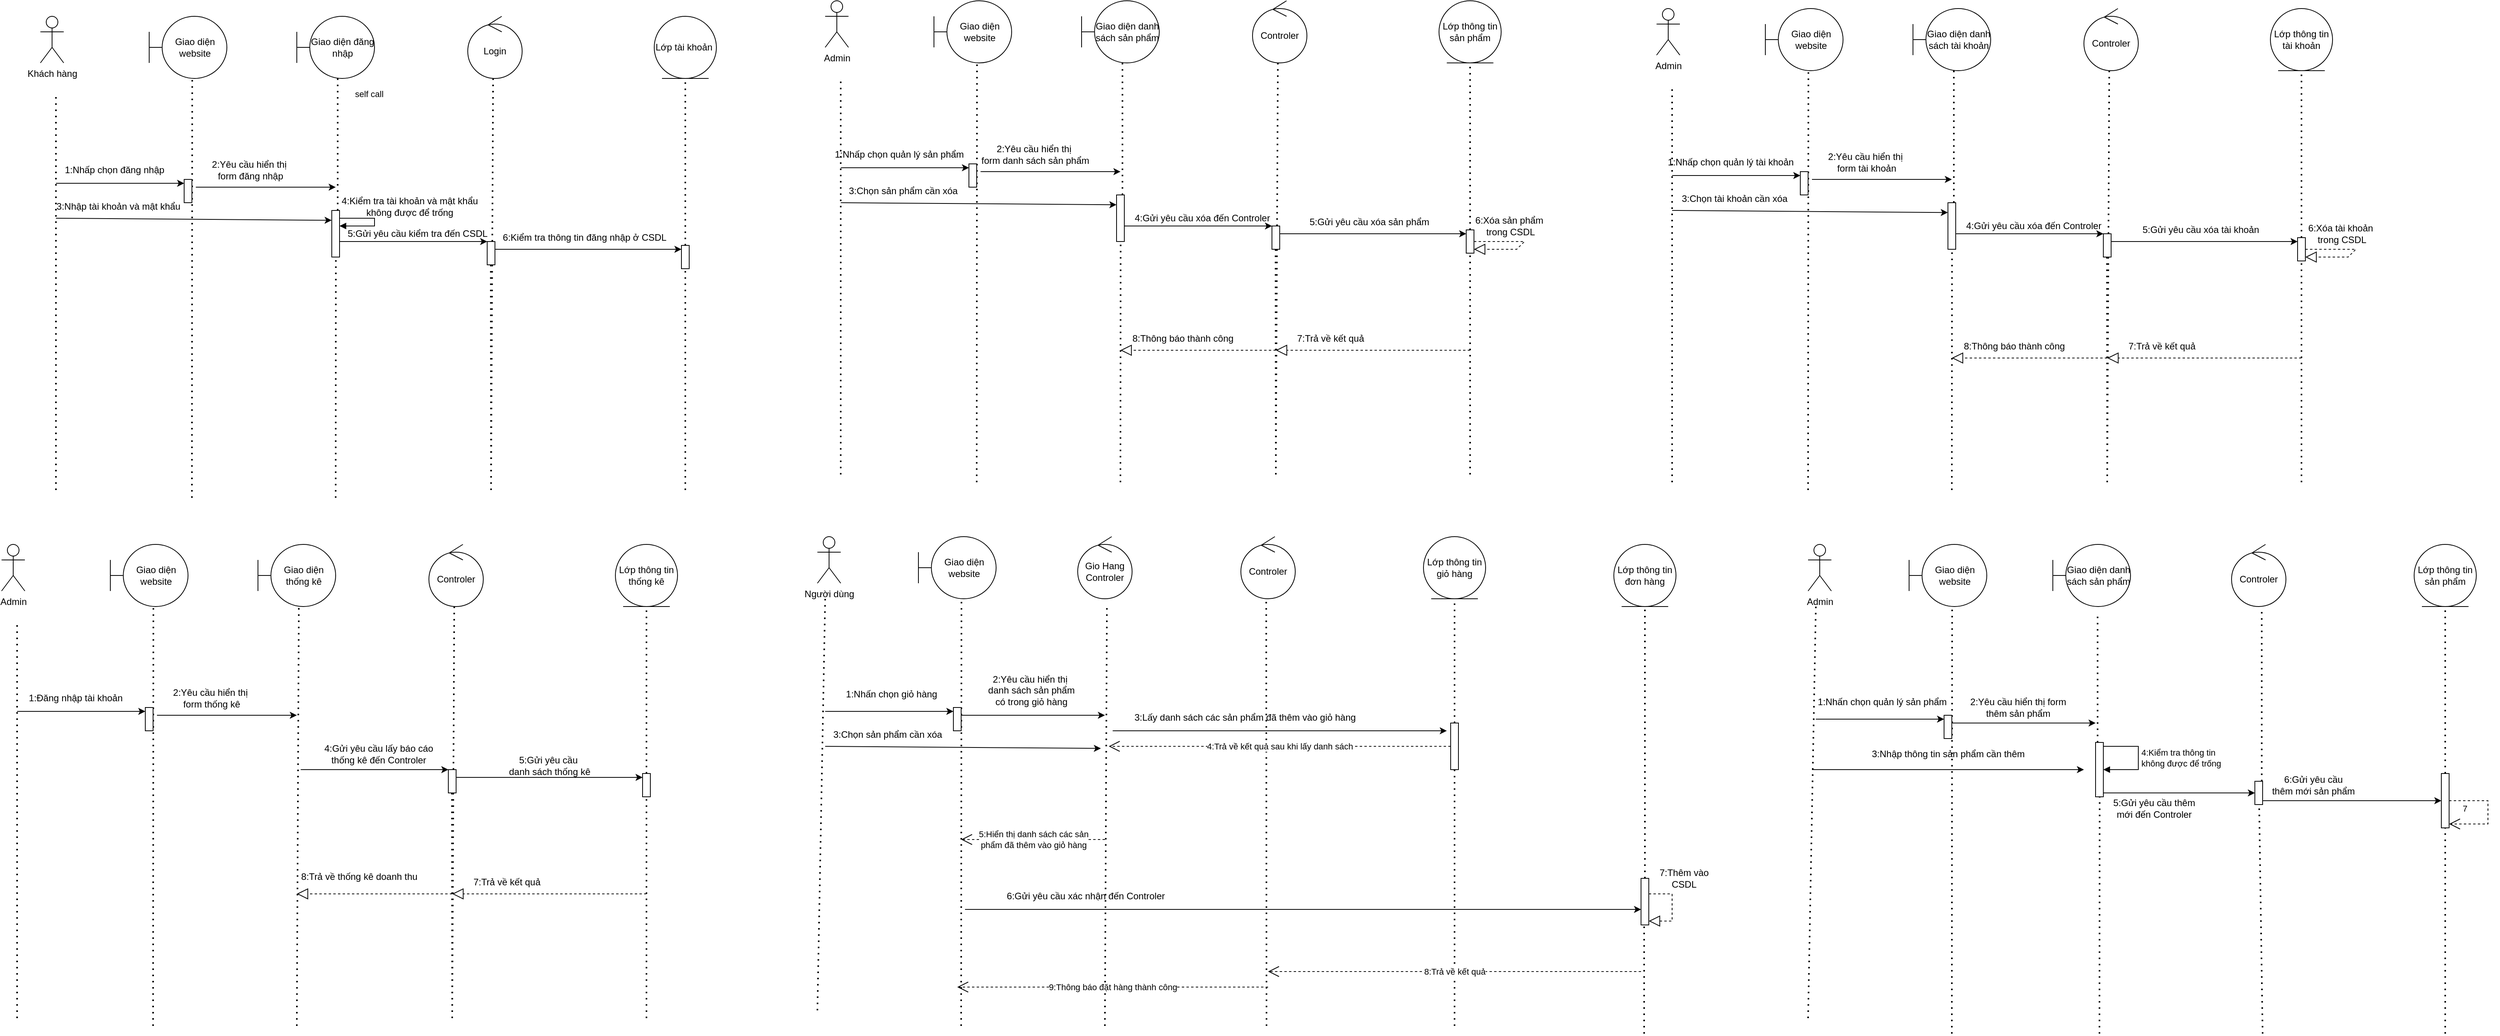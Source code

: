 <mxfile version="24.3.1" type="github">
  <diagram name="Page-1" id="2YBvvXClWsGukQMizWep">
    <mxGraphModel dx="1402" dy="803" grid="1" gridSize="10" guides="1" tooltips="1" connect="1" arrows="1" fold="1" page="1" pageScale="1" pageWidth="850" pageHeight="1100" math="0" shadow="0">
      <root>
        <mxCell id="0" />
        <mxCell id="1" parent="0" />
        <mxCell id="I7gX6TklzmigMuzpeqTn-1" value="Khách hàng" style="shape=umlActor;verticalLabelPosition=bottom;verticalAlign=top;html=1;" parent="1" vertex="1">
          <mxGeometry x="60" y="380" width="30" height="60" as="geometry" />
        </mxCell>
        <mxCell id="I7gX6TklzmigMuzpeqTn-2" value="Giao diện website" style="shape=umlBoundary;whiteSpace=wrap;html=1;" parent="1" vertex="1">
          <mxGeometry x="200" y="380" width="100" height="80" as="geometry" />
        </mxCell>
        <mxCell id="I7gX6TklzmigMuzpeqTn-3" value="Giao diện đăng nhập" style="shape=umlBoundary;whiteSpace=wrap;html=1;" parent="1" vertex="1">
          <mxGeometry x="390" y="380" width="100" height="80" as="geometry" />
        </mxCell>
        <mxCell id="I7gX6TklzmigMuzpeqTn-4" value="Login" style="ellipse;shape=umlControl;whiteSpace=wrap;html=1;" parent="1" vertex="1">
          <mxGeometry x="610" y="380" width="70" height="80" as="geometry" />
        </mxCell>
        <mxCell id="I7gX6TklzmigMuzpeqTn-5" value="Lớp tài khoản&amp;nbsp;" style="ellipse;shape=umlEntity;whiteSpace=wrap;html=1;" parent="1" vertex="1">
          <mxGeometry x="850" y="380" width="80" height="80" as="geometry" />
        </mxCell>
        <mxCell id="I7gX6TklzmigMuzpeqTn-7" value="" style="endArrow=none;dashed=1;html=1;dashPattern=1 3;strokeWidth=2;rounded=0;" parent="1" edge="1">
          <mxGeometry width="50" height="50" relative="1" as="geometry">
            <mxPoint x="80" y="990" as="sourcePoint" />
            <mxPoint x="80" y="480" as="targetPoint" />
          </mxGeometry>
        </mxCell>
        <mxCell id="I7gX6TklzmigMuzpeqTn-8" value="" style="endArrow=none;dashed=1;html=1;dashPattern=1 3;strokeWidth=2;rounded=0;entryX=0.554;entryY=1.005;entryDx=0;entryDy=0;entryPerimeter=0;" parent="1" target="I7gX6TklzmigMuzpeqTn-2" edge="1">
          <mxGeometry width="50" height="50" relative="1" as="geometry">
            <mxPoint x="255" y="1000" as="sourcePoint" />
            <mxPoint x="239.66" y="490" as="targetPoint" />
          </mxGeometry>
        </mxCell>
        <mxCell id="I7gX6TklzmigMuzpeqTn-9" value="" style="endArrow=none;dashed=1;html=1;dashPattern=1 3;strokeWidth=2;rounded=0;entryX=0.526;entryY=0.993;entryDx=0;entryDy=0;entryPerimeter=0;" parent="1" source="I7gX6TklzmigMuzpeqTn-27" target="I7gX6TklzmigMuzpeqTn-3" edge="1">
          <mxGeometry width="50" height="50" relative="1" as="geometry">
            <mxPoint x="440" y="1000" as="sourcePoint" />
            <mxPoint x="409.5" y="490" as="targetPoint" />
          </mxGeometry>
        </mxCell>
        <mxCell id="I7gX6TklzmigMuzpeqTn-10" value="" style="endArrow=none;dashed=1;html=1;dashPattern=1 3;strokeWidth=2;rounded=0;entryX=0.466;entryY=1.005;entryDx=0;entryDy=0;entryPerimeter=0;" parent="1" target="I7gX6TklzmigMuzpeqTn-4" edge="1">
          <mxGeometry width="50" height="50" relative="1" as="geometry">
            <mxPoint x="640" y="990" as="sourcePoint" />
            <mxPoint x="584.5" y="490" as="targetPoint" />
          </mxGeometry>
        </mxCell>
        <mxCell id="I7gX6TklzmigMuzpeqTn-11" value="" style="endArrow=none;dashed=1;html=1;dashPattern=1 3;strokeWidth=2;rounded=0;entryX=0.5;entryY=1;entryDx=0;entryDy=0;" parent="1" source="I7gX6TklzmigMuzpeqTn-38" target="I7gX6TklzmigMuzpeqTn-5" edge="1">
          <mxGeometry width="50" height="50" relative="1" as="geometry">
            <mxPoint x="890" y="990" as="sourcePoint" />
            <mxPoint x="749.5" y="490" as="targetPoint" />
          </mxGeometry>
        </mxCell>
        <mxCell id="I7gX6TklzmigMuzpeqTn-12" value="" style="endArrow=classic;html=1;rounded=0;entryX=0;entryY=0;entryDx=0;entryDy=5;entryPerimeter=0;" parent="1" target="I7gX6TklzmigMuzpeqTn-23" edge="1">
          <mxGeometry width="50" height="50" relative="1" as="geometry">
            <mxPoint x="80" y="595" as="sourcePoint" />
            <mxPoint x="240" y="600" as="targetPoint" />
          </mxGeometry>
        </mxCell>
        <mxCell id="I7gX6TklzmigMuzpeqTn-13" value="1:Nhấp chọn đăng nhập" style="text;html=1;align=center;verticalAlign=middle;resizable=0;points=[];autosize=1;strokeColor=none;fillColor=none;" parent="1" vertex="1">
          <mxGeometry x="80" y="563" width="150" height="30" as="geometry" />
        </mxCell>
        <mxCell id="I7gX6TklzmigMuzpeqTn-23" value="" style="html=1;points=[[0,0,0,0,5],[0,1,0,0,-5],[1,0,0,0,5],[1,1,0,0,-5]];perimeter=orthogonalPerimeter;outlineConnect=0;targetShapes=umlLifeline;portConstraint=eastwest;newEdgeStyle={&quot;curved&quot;:0,&quot;rounded&quot;:0};" parent="1" vertex="1">
          <mxGeometry x="245" y="590" width="10" height="30" as="geometry" />
        </mxCell>
        <mxCell id="I7gX6TklzmigMuzpeqTn-25" value="" style="endArrow=classic;html=1;rounded=0;" parent="1" edge="1">
          <mxGeometry width="50" height="50" relative="1" as="geometry">
            <mxPoint x="260" y="600" as="sourcePoint" />
            <mxPoint x="440" y="600" as="targetPoint" />
          </mxGeometry>
        </mxCell>
        <mxCell id="I7gX6TklzmigMuzpeqTn-26" value="2:Yêu cầu hiển thị&amp;nbsp;&lt;br&gt;form đăng nhập" style="text;html=1;align=center;verticalAlign=middle;resizable=0;points=[];autosize=1;strokeColor=none;fillColor=none;" parent="1" vertex="1">
          <mxGeometry x="270" y="558" width="120" height="40" as="geometry" />
        </mxCell>
        <mxCell id="I7gX6TklzmigMuzpeqTn-28" value="self call" style="html=1;align=left;spacingLeft=2;endArrow=block;rounded=0;edgeStyle=orthogonalEdgeStyle;curved=0;rounded=0;" parent="1" source="I7gX6TklzmigMuzpeqTn-27" target="I7gX6TklzmigMuzpeqTn-27" edge="1">
          <mxGeometry x="-0.294" y="100" relative="1" as="geometry">
            <mxPoint x="460" y="640" as="sourcePoint" />
            <Array as="points">
              <mxPoint x="490" y="640" />
              <mxPoint x="490" y="650" />
            </Array>
            <mxPoint x="-20" y="-60" as="offset" />
          </mxGeometry>
        </mxCell>
        <mxCell id="I7gX6TklzmigMuzpeqTn-29" value="" style="endArrow=none;dashed=1;html=1;dashPattern=1 3;strokeWidth=2;rounded=0;entryX=0.526;entryY=0.993;entryDx=0;entryDy=0;entryPerimeter=0;" parent="1" target="I7gX6TklzmigMuzpeqTn-27" edge="1">
          <mxGeometry width="50" height="50" relative="1" as="geometry">
            <mxPoint x="440" y="1000" as="sourcePoint" />
            <mxPoint x="443" y="459" as="targetPoint" />
          </mxGeometry>
        </mxCell>
        <mxCell id="I7gX6TklzmigMuzpeqTn-27" value="" style="html=1;points=[[0,0,0,0,5],[0,1,0,0,-5],[1,0,0,0,5],[1,1,0,0,-5]];perimeter=orthogonalPerimeter;outlineConnect=0;targetShapes=umlLifeline;portConstraint=eastwest;newEdgeStyle={&quot;curved&quot;:0,&quot;rounded&quot;:0};" parent="1" vertex="1">
          <mxGeometry x="435" y="630" width="10" height="60" as="geometry" />
        </mxCell>
        <mxCell id="I7gX6TklzmigMuzpeqTn-30" value="" style="endArrow=classic;html=1;rounded=0;entryX=-0.001;entryY=0.942;entryDx=0;entryDy=0;entryPerimeter=0;" parent="1" target="I7gX6TklzmigMuzpeqTn-33" edge="1">
          <mxGeometry width="50" height="50" relative="1" as="geometry">
            <mxPoint x="80" y="640" as="sourcePoint" />
            <mxPoint x="250" y="640" as="targetPoint" />
          </mxGeometry>
        </mxCell>
        <mxCell id="I7gX6TklzmigMuzpeqTn-31" value="3:Nhập tài khoản và mật khẩu" style="text;html=1;align=center;verticalAlign=middle;resizable=0;points=[];autosize=1;strokeColor=none;fillColor=none;" parent="1" vertex="1">
          <mxGeometry x="70" y="610" width="180" height="30" as="geometry" />
        </mxCell>
        <mxCell id="I7gX6TklzmigMuzpeqTn-33" value="4:Kiểm tra tài khoản và mật khẩu&lt;br&gt;không được để trống" style="text;html=1;align=center;verticalAlign=middle;resizable=0;points=[];autosize=1;strokeColor=none;fillColor=none;" parent="1" vertex="1">
          <mxGeometry x="435" y="605" width="200" height="40" as="geometry" />
        </mxCell>
        <mxCell id="I7gX6TklzmigMuzpeqTn-35" value="" style="endArrow=none;dashed=1;html=1;dashPattern=1 3;strokeWidth=2;rounded=0;entryX=0.466;entryY=1.005;entryDx=0;entryDy=0;entryPerimeter=0;" parent="1" target="I7gX6TklzmigMuzpeqTn-34" edge="1">
          <mxGeometry width="50" height="50" relative="1" as="geometry">
            <mxPoint x="640" y="990" as="sourcePoint" />
            <mxPoint x="643" y="460" as="targetPoint" />
          </mxGeometry>
        </mxCell>
        <mxCell id="I7gX6TklzmigMuzpeqTn-34" value="" style="html=1;points=[[0,0,0,0,5],[0,1,0,0,-5],[1,0,0,0,5],[1,1,0,0,-5]];perimeter=orthogonalPerimeter;outlineConnect=0;targetShapes=umlLifeline;portConstraint=eastwest;newEdgeStyle={&quot;curved&quot;:0,&quot;rounded&quot;:0};" parent="1" vertex="1">
          <mxGeometry x="635" y="670" width="10" height="30" as="geometry" />
        </mxCell>
        <mxCell id="I7gX6TklzmigMuzpeqTn-36" value="" style="endArrow=classic;html=1;rounded=0;" parent="1" source="I7gX6TklzmigMuzpeqTn-27" target="I7gX6TklzmigMuzpeqTn-34" edge="1">
          <mxGeometry width="50" height="50" relative="1" as="geometry">
            <mxPoint x="620" y="760" as="sourcePoint" />
            <mxPoint x="670" y="710" as="targetPoint" />
          </mxGeometry>
        </mxCell>
        <mxCell id="I7gX6TklzmigMuzpeqTn-37" value="5:Gửi yêu cầu kiểm tra đến CSDL" style="text;html=1;align=center;verticalAlign=middle;resizable=0;points=[];autosize=1;strokeColor=none;fillColor=none;" parent="1" vertex="1">
          <mxGeometry x="445" y="645" width="200" height="30" as="geometry" />
        </mxCell>
        <mxCell id="I7gX6TklzmigMuzpeqTn-39" value="" style="endArrow=none;dashed=1;html=1;dashPattern=1 3;strokeWidth=2;rounded=0;entryX=0.5;entryY=1;entryDx=0;entryDy=0;" parent="1" target="I7gX6TklzmigMuzpeqTn-38" edge="1">
          <mxGeometry width="50" height="50" relative="1" as="geometry">
            <mxPoint x="890" y="990" as="sourcePoint" />
            <mxPoint x="890" y="460" as="targetPoint" />
          </mxGeometry>
        </mxCell>
        <mxCell id="I7gX6TklzmigMuzpeqTn-38" value="" style="html=1;points=[[0,0,0,0,5],[0,1,0,0,-5],[1,0,0,0,5],[1,1,0,0,-5]];perimeter=orthogonalPerimeter;outlineConnect=0;targetShapes=umlLifeline;portConstraint=eastwest;newEdgeStyle={&quot;curved&quot;:0,&quot;rounded&quot;:0};" parent="1" vertex="1">
          <mxGeometry x="885" y="675" width="10" height="30" as="geometry" />
        </mxCell>
        <mxCell id="I7gX6TklzmigMuzpeqTn-40" value="" style="endArrow=classic;html=1;rounded=0;entryX=0;entryY=0;entryDx=0;entryDy=5;entryPerimeter=0;" parent="1" source="I7gX6TklzmigMuzpeqTn-34" target="I7gX6TklzmigMuzpeqTn-38" edge="1">
          <mxGeometry width="50" height="50" relative="1" as="geometry">
            <mxPoint x="680" y="700" as="sourcePoint" />
            <mxPoint x="730" y="650" as="targetPoint" />
          </mxGeometry>
        </mxCell>
        <mxCell id="I7gX6TklzmigMuzpeqTn-41" value="6:Kiểm tra thông tin đăng nhập ở CSDL" style="text;html=1;align=center;verticalAlign=middle;resizable=0;points=[];autosize=1;strokeColor=none;fillColor=none;" parent="1" vertex="1">
          <mxGeometry x="645" y="650" width="230" height="30" as="geometry" />
        </mxCell>
        <mxCell id="HwJ8LK8OYXeAmico5oYo-1" value="Admin" style="shape=umlActor;verticalLabelPosition=bottom;verticalAlign=top;html=1;" vertex="1" parent="1">
          <mxGeometry x="1070" y="360" width="30" height="60" as="geometry" />
        </mxCell>
        <mxCell id="HwJ8LK8OYXeAmico5oYo-2" value="Giao diện website" style="shape=umlBoundary;whiteSpace=wrap;html=1;" vertex="1" parent="1">
          <mxGeometry x="1210" y="360" width="100" height="80" as="geometry" />
        </mxCell>
        <mxCell id="HwJ8LK8OYXeAmico5oYo-3" value="Giao diện danh sách sản phẩm" style="shape=umlBoundary;whiteSpace=wrap;html=1;" vertex="1" parent="1">
          <mxGeometry x="1400" y="360" width="100" height="80" as="geometry" />
        </mxCell>
        <mxCell id="HwJ8LK8OYXeAmico5oYo-4" value="Controler" style="ellipse;shape=umlControl;whiteSpace=wrap;html=1;" vertex="1" parent="1">
          <mxGeometry x="1620" y="360" width="70" height="80" as="geometry" />
        </mxCell>
        <mxCell id="HwJ8LK8OYXeAmico5oYo-5" value="" style="endArrow=none;dashed=1;html=1;dashPattern=1 3;strokeWidth=2;rounded=0;" edge="1" parent="1">
          <mxGeometry width="50" height="50" relative="1" as="geometry">
            <mxPoint x="1090" y="970" as="sourcePoint" />
            <mxPoint x="1090" y="460" as="targetPoint" />
          </mxGeometry>
        </mxCell>
        <mxCell id="HwJ8LK8OYXeAmico5oYo-6" value="" style="endArrow=none;dashed=1;html=1;dashPattern=1 3;strokeWidth=2;rounded=0;entryX=0.554;entryY=1.005;entryDx=0;entryDy=0;entryPerimeter=0;" edge="1" parent="1" target="HwJ8LK8OYXeAmico5oYo-2">
          <mxGeometry width="50" height="50" relative="1" as="geometry">
            <mxPoint x="1265" y="980" as="sourcePoint" />
            <mxPoint x="1249.66" y="470" as="targetPoint" />
          </mxGeometry>
        </mxCell>
        <mxCell id="HwJ8LK8OYXeAmico5oYo-7" value="" style="endArrow=none;dashed=1;html=1;dashPattern=1 3;strokeWidth=2;rounded=0;entryX=0.526;entryY=0.993;entryDx=0;entryDy=0;entryPerimeter=0;" edge="1" parent="1" source="HwJ8LK8OYXeAmico5oYo-17" target="HwJ8LK8OYXeAmico5oYo-3">
          <mxGeometry width="50" height="50" relative="1" as="geometry">
            <mxPoint x="1450" y="980" as="sourcePoint" />
            <mxPoint x="1419.5" y="470" as="targetPoint" />
          </mxGeometry>
        </mxCell>
        <mxCell id="HwJ8LK8OYXeAmico5oYo-8" value="" style="endArrow=none;dashed=1;html=1;dashPattern=1 3;strokeWidth=2;rounded=0;entryX=0.466;entryY=1.005;entryDx=0;entryDy=0;entryPerimeter=0;" edge="1" parent="1" target="HwJ8LK8OYXeAmico5oYo-4">
          <mxGeometry width="50" height="50" relative="1" as="geometry">
            <mxPoint x="1650" y="970" as="sourcePoint" />
            <mxPoint x="1594.5" y="470" as="targetPoint" />
          </mxGeometry>
        </mxCell>
        <mxCell id="HwJ8LK8OYXeAmico5oYo-9" value="" style="endArrow=none;dashed=1;html=1;dashPattern=1 3;strokeWidth=2;rounded=0;entryX=0.5;entryY=1;entryDx=0;entryDy=0;" edge="1" parent="1" source="HwJ8LK8OYXeAmico5oYo-26">
          <mxGeometry width="50" height="50" relative="1" as="geometry">
            <mxPoint x="1900" y="970" as="sourcePoint" />
            <mxPoint x="1900" y="440" as="targetPoint" />
          </mxGeometry>
        </mxCell>
        <mxCell id="HwJ8LK8OYXeAmico5oYo-10" value="" style="endArrow=classic;html=1;rounded=0;entryX=0;entryY=0;entryDx=0;entryDy=5;entryPerimeter=0;" edge="1" parent="1" target="HwJ8LK8OYXeAmico5oYo-12">
          <mxGeometry width="50" height="50" relative="1" as="geometry">
            <mxPoint x="1090" y="575" as="sourcePoint" />
            <mxPoint x="1250" y="580" as="targetPoint" />
          </mxGeometry>
        </mxCell>
        <mxCell id="HwJ8LK8OYXeAmico5oYo-11" value="1:Nhấp chọn quản lý sản phẩm" style="text;html=1;align=center;verticalAlign=middle;resizable=0;points=[];autosize=1;strokeColor=none;fillColor=none;" vertex="1" parent="1">
          <mxGeometry x="1070" y="543" width="190" height="30" as="geometry" />
        </mxCell>
        <mxCell id="HwJ8LK8OYXeAmico5oYo-12" value="" style="html=1;points=[[0,0,0,0,5],[0,1,0,0,-5],[1,0,0,0,5],[1,1,0,0,-5]];perimeter=orthogonalPerimeter;outlineConnect=0;targetShapes=umlLifeline;portConstraint=eastwest;newEdgeStyle={&quot;curved&quot;:0,&quot;rounded&quot;:0};" vertex="1" parent="1">
          <mxGeometry x="1255" y="570" width="10" height="30" as="geometry" />
        </mxCell>
        <mxCell id="HwJ8LK8OYXeAmico5oYo-13" value="" style="endArrow=classic;html=1;rounded=0;" edge="1" parent="1">
          <mxGeometry width="50" height="50" relative="1" as="geometry">
            <mxPoint x="1270" y="580" as="sourcePoint" />
            <mxPoint x="1450" y="580" as="targetPoint" />
          </mxGeometry>
        </mxCell>
        <mxCell id="HwJ8LK8OYXeAmico5oYo-14" value="2:Yêu cầu hiển thị&amp;nbsp;&lt;br&gt;form danh sách sản phẩm" style="text;html=1;align=center;verticalAlign=middle;resizable=0;points=[];autosize=1;strokeColor=none;fillColor=none;" vertex="1" parent="1">
          <mxGeometry x="1260" y="538" width="160" height="40" as="geometry" />
        </mxCell>
        <mxCell id="HwJ8LK8OYXeAmico5oYo-16" value="" style="endArrow=none;dashed=1;html=1;dashPattern=1 3;strokeWidth=2;rounded=0;entryX=0.526;entryY=0.993;entryDx=0;entryDy=0;entryPerimeter=0;" edge="1" parent="1" target="HwJ8LK8OYXeAmico5oYo-17">
          <mxGeometry width="50" height="50" relative="1" as="geometry">
            <mxPoint x="1450" y="980" as="sourcePoint" />
            <mxPoint x="1453" y="439" as="targetPoint" />
          </mxGeometry>
        </mxCell>
        <mxCell id="HwJ8LK8OYXeAmico5oYo-17" value="" style="html=1;points=[[0,0,0,0,5],[0,1,0,0,-5],[1,0,0,0,5],[1,1,0,0,-5]];perimeter=orthogonalPerimeter;outlineConnect=0;targetShapes=umlLifeline;portConstraint=eastwest;newEdgeStyle={&quot;curved&quot;:0,&quot;rounded&quot;:0};" vertex="1" parent="1">
          <mxGeometry x="1445" y="610" width="10" height="60" as="geometry" />
        </mxCell>
        <mxCell id="HwJ8LK8OYXeAmico5oYo-18" value="" style="endArrow=classic;html=1;rounded=0;entryX=-0.001;entryY=0.942;entryDx=0;entryDy=0;entryPerimeter=0;" edge="1" parent="1">
          <mxGeometry width="50" height="50" relative="1" as="geometry">
            <mxPoint x="1090" y="620" as="sourcePoint" />
            <mxPoint x="1444.8" y="622.68" as="targetPoint" />
          </mxGeometry>
        </mxCell>
        <mxCell id="HwJ8LK8OYXeAmico5oYo-19" value="3:Chọn sản phẩm cần xóa" style="text;html=1;align=center;verticalAlign=middle;resizable=0;points=[];autosize=1;strokeColor=none;fillColor=none;" vertex="1" parent="1">
          <mxGeometry x="1090" y="590" width="160" height="30" as="geometry" />
        </mxCell>
        <mxCell id="HwJ8LK8OYXeAmico5oYo-21" value="" style="endArrow=none;dashed=1;html=1;dashPattern=1 3;strokeWidth=2;rounded=0;entryX=0.466;entryY=1.005;entryDx=0;entryDy=0;entryPerimeter=0;" edge="1" parent="1" target="HwJ8LK8OYXeAmico5oYo-22">
          <mxGeometry width="50" height="50" relative="1" as="geometry">
            <mxPoint x="1650" y="970" as="sourcePoint" />
            <mxPoint x="1653" y="440" as="targetPoint" />
          </mxGeometry>
        </mxCell>
        <mxCell id="HwJ8LK8OYXeAmico5oYo-22" value="" style="html=1;points=[[0,0,0,0,5],[0,1,0,0,-5],[1,0,0,0,5],[1,1,0,0,-5]];perimeter=orthogonalPerimeter;outlineConnect=0;targetShapes=umlLifeline;portConstraint=eastwest;newEdgeStyle={&quot;curved&quot;:0,&quot;rounded&quot;:0};" vertex="1" parent="1">
          <mxGeometry x="1645" y="650" width="10" height="30" as="geometry" />
        </mxCell>
        <mxCell id="HwJ8LK8OYXeAmico5oYo-23" value="" style="endArrow=classic;html=1;rounded=0;" edge="1" parent="1" source="HwJ8LK8OYXeAmico5oYo-17" target="HwJ8LK8OYXeAmico5oYo-22">
          <mxGeometry width="50" height="50" relative="1" as="geometry">
            <mxPoint x="1630" y="740" as="sourcePoint" />
            <mxPoint x="1680" y="690" as="targetPoint" />
          </mxGeometry>
        </mxCell>
        <mxCell id="HwJ8LK8OYXeAmico5oYo-24" value="4:Gửi yêu cầu xóa đến Controler" style="text;html=1;align=center;verticalAlign=middle;resizable=0;points=[];autosize=1;strokeColor=none;fillColor=none;" vertex="1" parent="1">
          <mxGeometry x="1455" y="625" width="200" height="30" as="geometry" />
        </mxCell>
        <mxCell id="HwJ8LK8OYXeAmico5oYo-25" value="" style="endArrow=none;dashed=1;html=1;dashPattern=1 3;strokeWidth=2;rounded=0;entryX=0.5;entryY=1;entryDx=0;entryDy=0;" edge="1" parent="1" target="HwJ8LK8OYXeAmico5oYo-26">
          <mxGeometry width="50" height="50" relative="1" as="geometry">
            <mxPoint x="1900" y="970" as="sourcePoint" />
            <mxPoint x="1900" y="440" as="targetPoint" />
          </mxGeometry>
        </mxCell>
        <mxCell id="HwJ8LK8OYXeAmico5oYo-26" value="" style="html=1;points=[[0,0,0,0,5],[0,1,0,0,-5],[1,0,0,0,5],[1,1,0,0,-5]];perimeter=orthogonalPerimeter;outlineConnect=0;targetShapes=umlLifeline;portConstraint=eastwest;newEdgeStyle={&quot;curved&quot;:0,&quot;rounded&quot;:0};" vertex="1" parent="1">
          <mxGeometry x="1895" y="655" width="10" height="30" as="geometry" />
        </mxCell>
        <mxCell id="HwJ8LK8OYXeAmico5oYo-27" value="" style="endArrow=classic;html=1;rounded=0;entryX=0;entryY=0;entryDx=0;entryDy=5;entryPerimeter=0;" edge="1" parent="1" source="HwJ8LK8OYXeAmico5oYo-22" target="HwJ8LK8OYXeAmico5oYo-26">
          <mxGeometry width="50" height="50" relative="1" as="geometry">
            <mxPoint x="1690" y="680" as="sourcePoint" />
            <mxPoint x="1740" y="630" as="targetPoint" />
          </mxGeometry>
        </mxCell>
        <mxCell id="HwJ8LK8OYXeAmico5oYo-28" value="5:Gửi yêu cầu xóa sản phẩm" style="text;html=1;align=center;verticalAlign=middle;resizable=0;points=[];autosize=1;strokeColor=none;fillColor=none;" vertex="1" parent="1">
          <mxGeometry x="1680" y="630" width="180" height="30" as="geometry" />
        </mxCell>
        <mxCell id="HwJ8LK8OYXeAmico5oYo-29" value="Lớp thông tin sản phẩm" style="ellipse;shape=umlEntity;whiteSpace=wrap;html=1;" vertex="1" parent="1">
          <mxGeometry x="1860" y="360" width="80" height="80" as="geometry" />
        </mxCell>
        <mxCell id="HwJ8LK8OYXeAmico5oYo-31" value="" style="endArrow=block;dashed=1;endFill=0;endSize=12;html=1;rounded=0;entryX=1;entryY=1;entryDx=0;entryDy=-5;entryPerimeter=0;" edge="1" parent="1" source="HwJ8LK8OYXeAmico5oYo-26" target="HwJ8LK8OYXeAmico5oYo-26">
          <mxGeometry width="160" relative="1" as="geometry">
            <mxPoint x="1960" y="660" as="sourcePoint" />
            <mxPoint x="2030" y="680" as="targetPoint" />
            <Array as="points">
              <mxPoint x="1970" y="670" />
              <mxPoint x="1960" y="680" />
            </Array>
          </mxGeometry>
        </mxCell>
        <mxCell id="HwJ8LK8OYXeAmico5oYo-32" value="6:Xóa sản phẩm&lt;br&gt;&amp;nbsp;trong CSDL" style="text;html=1;align=center;verticalAlign=middle;resizable=0;points=[];autosize=1;strokeColor=none;fillColor=none;" vertex="1" parent="1">
          <mxGeometry x="1895" y="630" width="110" height="40" as="geometry" />
        </mxCell>
        <mxCell id="HwJ8LK8OYXeAmico5oYo-33" value="" style="endArrow=block;dashed=1;endFill=0;endSize=12;html=1;rounded=0;" edge="1" parent="1">
          <mxGeometry width="160" relative="1" as="geometry">
            <mxPoint x="1900" y="810" as="sourcePoint" />
            <mxPoint x="1650" y="810" as="targetPoint" />
          </mxGeometry>
        </mxCell>
        <mxCell id="HwJ8LK8OYXeAmico5oYo-34" value="" style="endArrow=block;dashed=1;endFill=0;endSize=12;html=1;rounded=0;" edge="1" parent="1">
          <mxGeometry width="160" relative="1" as="geometry">
            <mxPoint x="1650" y="810" as="sourcePoint" />
            <mxPoint x="1450" y="810" as="targetPoint" />
          </mxGeometry>
        </mxCell>
        <mxCell id="HwJ8LK8OYXeAmico5oYo-35" value="7:Trả về kết quả" style="text;html=1;align=center;verticalAlign=middle;resizable=0;points=[];autosize=1;strokeColor=none;fillColor=none;" vertex="1" parent="1">
          <mxGeometry x="1665" y="780" width="110" height="30" as="geometry" />
        </mxCell>
        <mxCell id="HwJ8LK8OYXeAmico5oYo-36" value="8:Thông báo thành công" style="text;html=1;align=center;verticalAlign=middle;resizable=0;points=[];autosize=1;strokeColor=none;fillColor=none;" vertex="1" parent="1">
          <mxGeometry x="1455" y="780" width="150" height="30" as="geometry" />
        </mxCell>
        <mxCell id="HwJ8LK8OYXeAmico5oYo-37" value="Admin" style="shape=umlActor;verticalLabelPosition=bottom;verticalAlign=top;html=1;" vertex="1" parent="1">
          <mxGeometry x="2140" y="370" width="30" height="60" as="geometry" />
        </mxCell>
        <mxCell id="HwJ8LK8OYXeAmico5oYo-38" value="Giao diện website" style="shape=umlBoundary;whiteSpace=wrap;html=1;" vertex="1" parent="1">
          <mxGeometry x="2280" y="370" width="100" height="80" as="geometry" />
        </mxCell>
        <mxCell id="HwJ8LK8OYXeAmico5oYo-39" value="Giao diện danh sách tài khoản" style="shape=umlBoundary;whiteSpace=wrap;html=1;" vertex="1" parent="1">
          <mxGeometry x="2470" y="370" width="100" height="80" as="geometry" />
        </mxCell>
        <mxCell id="HwJ8LK8OYXeAmico5oYo-40" value="Controler" style="ellipse;shape=umlControl;whiteSpace=wrap;html=1;" vertex="1" parent="1">
          <mxGeometry x="2690" y="370" width="70" height="80" as="geometry" />
        </mxCell>
        <mxCell id="HwJ8LK8OYXeAmico5oYo-41" value="" style="endArrow=none;dashed=1;html=1;dashPattern=1 3;strokeWidth=2;rounded=0;" edge="1" parent="1">
          <mxGeometry width="50" height="50" relative="1" as="geometry">
            <mxPoint x="2160" y="980" as="sourcePoint" />
            <mxPoint x="2160" y="470" as="targetPoint" />
          </mxGeometry>
        </mxCell>
        <mxCell id="HwJ8LK8OYXeAmico5oYo-42" value="" style="endArrow=none;dashed=1;html=1;dashPattern=1 3;strokeWidth=2;rounded=0;entryX=0.554;entryY=1.005;entryDx=0;entryDy=0;entryPerimeter=0;" edge="1" parent="1" target="HwJ8LK8OYXeAmico5oYo-38">
          <mxGeometry width="50" height="50" relative="1" as="geometry">
            <mxPoint x="2335" y="990" as="sourcePoint" />
            <mxPoint x="2319.66" y="480" as="targetPoint" />
          </mxGeometry>
        </mxCell>
        <mxCell id="HwJ8LK8OYXeAmico5oYo-43" value="" style="endArrow=none;dashed=1;html=1;dashPattern=1 3;strokeWidth=2;rounded=0;entryX=0.526;entryY=0.993;entryDx=0;entryDy=0;entryPerimeter=0;" edge="1" parent="1" source="HwJ8LK8OYXeAmico5oYo-52" target="HwJ8LK8OYXeAmico5oYo-39">
          <mxGeometry width="50" height="50" relative="1" as="geometry">
            <mxPoint x="2520" y="990" as="sourcePoint" />
            <mxPoint x="2489.5" y="480" as="targetPoint" />
          </mxGeometry>
        </mxCell>
        <mxCell id="HwJ8LK8OYXeAmico5oYo-44" value="" style="endArrow=none;dashed=1;html=1;dashPattern=1 3;strokeWidth=2;rounded=0;entryX=0.466;entryY=1.005;entryDx=0;entryDy=0;entryPerimeter=0;" edge="1" parent="1" target="HwJ8LK8OYXeAmico5oYo-40">
          <mxGeometry width="50" height="50" relative="1" as="geometry">
            <mxPoint x="2720" y="980" as="sourcePoint" />
            <mxPoint x="2664.5" y="480" as="targetPoint" />
          </mxGeometry>
        </mxCell>
        <mxCell id="HwJ8LK8OYXeAmico5oYo-45" value="" style="endArrow=none;dashed=1;html=1;dashPattern=1 3;strokeWidth=2;rounded=0;entryX=0.5;entryY=1;entryDx=0;entryDy=0;" edge="1" parent="1" source="HwJ8LK8OYXeAmico5oYo-60">
          <mxGeometry width="50" height="50" relative="1" as="geometry">
            <mxPoint x="2970" y="980" as="sourcePoint" />
            <mxPoint x="2970" y="450" as="targetPoint" />
          </mxGeometry>
        </mxCell>
        <mxCell id="HwJ8LK8OYXeAmico5oYo-46" value="" style="endArrow=classic;html=1;rounded=0;entryX=0;entryY=0;entryDx=0;entryDy=5;entryPerimeter=0;" edge="1" parent="1" target="HwJ8LK8OYXeAmico5oYo-48">
          <mxGeometry width="50" height="50" relative="1" as="geometry">
            <mxPoint x="2160" y="585" as="sourcePoint" />
            <mxPoint x="2320" y="590" as="targetPoint" />
          </mxGeometry>
        </mxCell>
        <mxCell id="HwJ8LK8OYXeAmico5oYo-47" value="1:Nhấp chọn quản lý tài khoản" style="text;html=1;align=center;verticalAlign=middle;resizable=0;points=[];autosize=1;strokeColor=none;fillColor=none;" vertex="1" parent="1">
          <mxGeometry x="2140" y="553" width="190" height="30" as="geometry" />
        </mxCell>
        <mxCell id="HwJ8LK8OYXeAmico5oYo-48" value="" style="html=1;points=[[0,0,0,0,5],[0,1,0,0,-5],[1,0,0,0,5],[1,1,0,0,-5]];perimeter=orthogonalPerimeter;outlineConnect=0;targetShapes=umlLifeline;portConstraint=eastwest;newEdgeStyle={&quot;curved&quot;:0,&quot;rounded&quot;:0};" vertex="1" parent="1">
          <mxGeometry x="2325" y="580" width="10" height="30" as="geometry" />
        </mxCell>
        <mxCell id="HwJ8LK8OYXeAmico5oYo-49" value="" style="endArrow=classic;html=1;rounded=0;" edge="1" parent="1">
          <mxGeometry width="50" height="50" relative="1" as="geometry">
            <mxPoint x="2340" y="590" as="sourcePoint" />
            <mxPoint x="2520" y="590" as="targetPoint" />
          </mxGeometry>
        </mxCell>
        <mxCell id="HwJ8LK8OYXeAmico5oYo-50" value="2:Yêu cầu hiển thị&amp;nbsp;&lt;br&gt;form tài khoản" style="text;html=1;align=center;verticalAlign=middle;resizable=0;points=[];autosize=1;strokeColor=none;fillColor=none;" vertex="1" parent="1">
          <mxGeometry x="2350" y="548" width="120" height="40" as="geometry" />
        </mxCell>
        <mxCell id="HwJ8LK8OYXeAmico5oYo-51" value="" style="endArrow=none;dashed=1;html=1;dashPattern=1 3;strokeWidth=2;rounded=0;entryX=0.526;entryY=0.993;entryDx=0;entryDy=0;entryPerimeter=0;" edge="1" parent="1" target="HwJ8LK8OYXeAmico5oYo-52">
          <mxGeometry width="50" height="50" relative="1" as="geometry">
            <mxPoint x="2520" y="990" as="sourcePoint" />
            <mxPoint x="2523" y="449" as="targetPoint" />
          </mxGeometry>
        </mxCell>
        <mxCell id="HwJ8LK8OYXeAmico5oYo-52" value="" style="html=1;points=[[0,0,0,0,5],[0,1,0,0,-5],[1,0,0,0,5],[1,1,0,0,-5]];perimeter=orthogonalPerimeter;outlineConnect=0;targetShapes=umlLifeline;portConstraint=eastwest;newEdgeStyle={&quot;curved&quot;:0,&quot;rounded&quot;:0};" vertex="1" parent="1">
          <mxGeometry x="2515" y="620" width="10" height="60" as="geometry" />
        </mxCell>
        <mxCell id="HwJ8LK8OYXeAmico5oYo-53" value="" style="endArrow=classic;html=1;rounded=0;entryX=-0.001;entryY=0.942;entryDx=0;entryDy=0;entryPerimeter=0;" edge="1" parent="1">
          <mxGeometry width="50" height="50" relative="1" as="geometry">
            <mxPoint x="2160" y="630" as="sourcePoint" />
            <mxPoint x="2514.8" y="632.68" as="targetPoint" />
          </mxGeometry>
        </mxCell>
        <mxCell id="HwJ8LK8OYXeAmico5oYo-54" value="3:Chọn tài khoản cần xóa" style="text;html=1;align=center;verticalAlign=middle;resizable=0;points=[];autosize=1;strokeColor=none;fillColor=none;" vertex="1" parent="1">
          <mxGeometry x="2160" y="600" width="160" height="30" as="geometry" />
        </mxCell>
        <mxCell id="HwJ8LK8OYXeAmico5oYo-55" value="" style="endArrow=none;dashed=1;html=1;dashPattern=1 3;strokeWidth=2;rounded=0;entryX=0.466;entryY=1.005;entryDx=0;entryDy=0;entryPerimeter=0;" edge="1" parent="1" target="HwJ8LK8OYXeAmico5oYo-56">
          <mxGeometry width="50" height="50" relative="1" as="geometry">
            <mxPoint x="2720" y="980" as="sourcePoint" />
            <mxPoint x="2723" y="450" as="targetPoint" />
          </mxGeometry>
        </mxCell>
        <mxCell id="HwJ8LK8OYXeAmico5oYo-56" value="" style="html=1;points=[[0,0,0,0,5],[0,1,0,0,-5],[1,0,0,0,5],[1,1,0,0,-5]];perimeter=orthogonalPerimeter;outlineConnect=0;targetShapes=umlLifeline;portConstraint=eastwest;newEdgeStyle={&quot;curved&quot;:0,&quot;rounded&quot;:0};" vertex="1" parent="1">
          <mxGeometry x="2715" y="660" width="10" height="30" as="geometry" />
        </mxCell>
        <mxCell id="HwJ8LK8OYXeAmico5oYo-57" value="" style="endArrow=classic;html=1;rounded=0;" edge="1" parent="1" source="HwJ8LK8OYXeAmico5oYo-52" target="HwJ8LK8OYXeAmico5oYo-56">
          <mxGeometry width="50" height="50" relative="1" as="geometry">
            <mxPoint x="2700" y="750" as="sourcePoint" />
            <mxPoint x="2750" y="700" as="targetPoint" />
          </mxGeometry>
        </mxCell>
        <mxCell id="HwJ8LK8OYXeAmico5oYo-58" value="4:Gửi yêu cầu xóa đến Controler" style="text;html=1;align=center;verticalAlign=middle;resizable=0;points=[];autosize=1;strokeColor=none;fillColor=none;" vertex="1" parent="1">
          <mxGeometry x="2525" y="635" width="200" height="30" as="geometry" />
        </mxCell>
        <mxCell id="HwJ8LK8OYXeAmico5oYo-59" value="" style="endArrow=none;dashed=1;html=1;dashPattern=1 3;strokeWidth=2;rounded=0;entryX=0.5;entryY=1;entryDx=0;entryDy=0;" edge="1" parent="1" target="HwJ8LK8OYXeAmico5oYo-60">
          <mxGeometry width="50" height="50" relative="1" as="geometry">
            <mxPoint x="2970" y="980" as="sourcePoint" />
            <mxPoint x="2970" y="450" as="targetPoint" />
          </mxGeometry>
        </mxCell>
        <mxCell id="HwJ8LK8OYXeAmico5oYo-60" value="" style="html=1;points=[[0,0,0,0,5],[0,1,0,0,-5],[1,0,0,0,5],[1,1,0,0,-5]];perimeter=orthogonalPerimeter;outlineConnect=0;targetShapes=umlLifeline;portConstraint=eastwest;newEdgeStyle={&quot;curved&quot;:0,&quot;rounded&quot;:0};" vertex="1" parent="1">
          <mxGeometry x="2965" y="665" width="10" height="30" as="geometry" />
        </mxCell>
        <mxCell id="HwJ8LK8OYXeAmico5oYo-61" value="" style="endArrow=classic;html=1;rounded=0;entryX=0;entryY=0;entryDx=0;entryDy=5;entryPerimeter=0;" edge="1" parent="1" source="HwJ8LK8OYXeAmico5oYo-56" target="HwJ8LK8OYXeAmico5oYo-60">
          <mxGeometry width="50" height="50" relative="1" as="geometry">
            <mxPoint x="2760" y="690" as="sourcePoint" />
            <mxPoint x="2810" y="640" as="targetPoint" />
          </mxGeometry>
        </mxCell>
        <mxCell id="HwJ8LK8OYXeAmico5oYo-62" value="5:Gửi yêu cầu xóa tài khoản" style="text;html=1;align=center;verticalAlign=middle;resizable=0;points=[];autosize=1;strokeColor=none;fillColor=none;" vertex="1" parent="1">
          <mxGeometry x="2755" y="640" width="170" height="30" as="geometry" />
        </mxCell>
        <mxCell id="HwJ8LK8OYXeAmico5oYo-63" value="Lớp thông tin tài khoản" style="ellipse;shape=umlEntity;whiteSpace=wrap;html=1;" vertex="1" parent="1">
          <mxGeometry x="2930" y="370" width="80" height="80" as="geometry" />
        </mxCell>
        <mxCell id="HwJ8LK8OYXeAmico5oYo-64" value="" style="endArrow=block;dashed=1;endFill=0;endSize=12;html=1;rounded=0;entryX=1;entryY=1;entryDx=0;entryDy=-5;entryPerimeter=0;" edge="1" parent="1" source="HwJ8LK8OYXeAmico5oYo-60" target="HwJ8LK8OYXeAmico5oYo-60">
          <mxGeometry width="160" relative="1" as="geometry">
            <mxPoint x="3030" y="670" as="sourcePoint" />
            <mxPoint x="3100" y="690" as="targetPoint" />
            <Array as="points">
              <mxPoint x="3040" y="680" />
              <mxPoint x="3030" y="690" />
            </Array>
          </mxGeometry>
        </mxCell>
        <mxCell id="HwJ8LK8OYXeAmico5oYo-65" value="6:Xóa tài khoản&lt;br&gt;&amp;nbsp;trong CSDL" style="text;html=1;align=center;verticalAlign=middle;resizable=0;points=[];autosize=1;strokeColor=none;fillColor=none;" vertex="1" parent="1">
          <mxGeometry x="2965" y="640" width="110" height="40" as="geometry" />
        </mxCell>
        <mxCell id="HwJ8LK8OYXeAmico5oYo-66" value="" style="endArrow=block;dashed=1;endFill=0;endSize=12;html=1;rounded=0;" edge="1" parent="1">
          <mxGeometry width="160" relative="1" as="geometry">
            <mxPoint x="2970" y="820" as="sourcePoint" />
            <mxPoint x="2720" y="820" as="targetPoint" />
          </mxGeometry>
        </mxCell>
        <mxCell id="HwJ8LK8OYXeAmico5oYo-67" value="" style="endArrow=block;dashed=1;endFill=0;endSize=12;html=1;rounded=0;" edge="1" parent="1">
          <mxGeometry width="160" relative="1" as="geometry">
            <mxPoint x="2720" y="820" as="sourcePoint" />
            <mxPoint x="2520" y="820" as="targetPoint" />
          </mxGeometry>
        </mxCell>
        <mxCell id="HwJ8LK8OYXeAmico5oYo-68" value="7:Trả về kết quả" style="text;html=1;align=center;verticalAlign=middle;resizable=0;points=[];autosize=1;strokeColor=none;fillColor=none;" vertex="1" parent="1">
          <mxGeometry x="2735" y="790" width="110" height="30" as="geometry" />
        </mxCell>
        <mxCell id="HwJ8LK8OYXeAmico5oYo-69" value="8:Thông báo thành công" style="text;html=1;align=center;verticalAlign=middle;resizable=0;points=[];autosize=1;strokeColor=none;fillColor=none;" vertex="1" parent="1">
          <mxGeometry x="2525" y="790" width="150" height="30" as="geometry" />
        </mxCell>
        <mxCell id="HwJ8LK8OYXeAmico5oYo-70" value="Admin" style="shape=umlActor;verticalLabelPosition=bottom;verticalAlign=top;html=1;" vertex="1" parent="1">
          <mxGeometry x="10" y="1060" width="30" height="60" as="geometry" />
        </mxCell>
        <mxCell id="HwJ8LK8OYXeAmico5oYo-71" value="Giao diện website" style="shape=umlBoundary;whiteSpace=wrap;html=1;" vertex="1" parent="1">
          <mxGeometry x="150" y="1060" width="100" height="80" as="geometry" />
        </mxCell>
        <mxCell id="HwJ8LK8OYXeAmico5oYo-72" value="Giao diện thống kê" style="shape=umlBoundary;whiteSpace=wrap;html=1;" vertex="1" parent="1">
          <mxGeometry x="340" y="1060" width="100" height="80" as="geometry" />
        </mxCell>
        <mxCell id="HwJ8LK8OYXeAmico5oYo-73" value="Controler" style="ellipse;shape=umlControl;whiteSpace=wrap;html=1;" vertex="1" parent="1">
          <mxGeometry x="560" y="1060" width="70" height="80" as="geometry" />
        </mxCell>
        <mxCell id="HwJ8LK8OYXeAmico5oYo-74" value="" style="endArrow=none;dashed=1;html=1;dashPattern=1 3;strokeWidth=2;rounded=0;" edge="1" parent="1">
          <mxGeometry width="50" height="50" relative="1" as="geometry">
            <mxPoint x="30" y="1670" as="sourcePoint" />
            <mxPoint x="30" y="1160" as="targetPoint" />
          </mxGeometry>
        </mxCell>
        <mxCell id="HwJ8LK8OYXeAmico5oYo-75" value="" style="endArrow=none;dashed=1;html=1;dashPattern=1 3;strokeWidth=2;rounded=0;entryX=0.554;entryY=1.005;entryDx=0;entryDy=0;entryPerimeter=0;" edge="1" parent="1" target="HwJ8LK8OYXeAmico5oYo-71">
          <mxGeometry width="50" height="50" relative="1" as="geometry">
            <mxPoint x="205" y="1680" as="sourcePoint" />
            <mxPoint x="189.66" y="1170" as="targetPoint" />
          </mxGeometry>
        </mxCell>
        <mxCell id="HwJ8LK8OYXeAmico5oYo-76" value="" style="endArrow=none;dashed=1;html=1;dashPattern=1 3;strokeWidth=2;rounded=0;entryX=0.526;entryY=0.993;entryDx=0;entryDy=0;entryPerimeter=0;" edge="1" parent="1" target="HwJ8LK8OYXeAmico5oYo-72">
          <mxGeometry width="50" height="50" relative="1" as="geometry">
            <mxPoint x="390" y="1680" as="sourcePoint" />
            <mxPoint x="359.5" y="1170" as="targetPoint" />
          </mxGeometry>
        </mxCell>
        <mxCell id="HwJ8LK8OYXeAmico5oYo-77" value="" style="endArrow=none;dashed=1;html=1;dashPattern=1 3;strokeWidth=2;rounded=0;entryX=0.466;entryY=1.005;entryDx=0;entryDy=0;entryPerimeter=0;" edge="1" parent="1" target="HwJ8LK8OYXeAmico5oYo-73">
          <mxGeometry width="50" height="50" relative="1" as="geometry">
            <mxPoint x="590" y="1670" as="sourcePoint" />
            <mxPoint x="534.5" y="1170" as="targetPoint" />
          </mxGeometry>
        </mxCell>
        <mxCell id="HwJ8LK8OYXeAmico5oYo-78" value="" style="endArrow=none;dashed=1;html=1;dashPattern=1 3;strokeWidth=2;rounded=0;entryX=0.5;entryY=1;entryDx=0;entryDy=0;" edge="1" parent="1" source="HwJ8LK8OYXeAmico5oYo-93">
          <mxGeometry width="50" height="50" relative="1" as="geometry">
            <mxPoint x="840" y="1670" as="sourcePoint" />
            <mxPoint x="840" y="1140" as="targetPoint" />
          </mxGeometry>
        </mxCell>
        <mxCell id="HwJ8LK8OYXeAmico5oYo-79" value="" style="endArrow=classic;html=1;rounded=0;entryX=0;entryY=0;entryDx=0;entryDy=5;entryPerimeter=0;" edge="1" parent="1" target="HwJ8LK8OYXeAmico5oYo-81">
          <mxGeometry width="50" height="50" relative="1" as="geometry">
            <mxPoint x="30" y="1275" as="sourcePoint" />
            <mxPoint x="190" y="1280" as="targetPoint" />
          </mxGeometry>
        </mxCell>
        <mxCell id="HwJ8LK8OYXeAmico5oYo-80" value="1:Đăng nhập tài khoản" style="text;html=1;align=center;verticalAlign=middle;resizable=0;points=[];autosize=1;strokeColor=none;fillColor=none;" vertex="1" parent="1">
          <mxGeometry x="35" y="1243" width="140" height="30" as="geometry" />
        </mxCell>
        <mxCell id="HwJ8LK8OYXeAmico5oYo-81" value="" style="html=1;points=[[0,0,0,0,5],[0,1,0,0,-5],[1,0,0,0,5],[1,1,0,0,-5]];perimeter=orthogonalPerimeter;outlineConnect=0;targetShapes=umlLifeline;portConstraint=eastwest;newEdgeStyle={&quot;curved&quot;:0,&quot;rounded&quot;:0};" vertex="1" parent="1">
          <mxGeometry x="195" y="1270" width="10" height="30" as="geometry" />
        </mxCell>
        <mxCell id="HwJ8LK8OYXeAmico5oYo-82" value="" style="endArrow=classic;html=1;rounded=0;" edge="1" parent="1">
          <mxGeometry width="50" height="50" relative="1" as="geometry">
            <mxPoint x="210" y="1280" as="sourcePoint" />
            <mxPoint x="390" y="1280" as="targetPoint" />
          </mxGeometry>
        </mxCell>
        <mxCell id="HwJ8LK8OYXeAmico5oYo-83" value="2:Yêu cầu hiển thị&amp;nbsp;&lt;br&gt;form thống kê" style="text;html=1;align=center;verticalAlign=middle;resizable=0;points=[];autosize=1;strokeColor=none;fillColor=none;" vertex="1" parent="1">
          <mxGeometry x="220" y="1238" width="120" height="40" as="geometry" />
        </mxCell>
        <mxCell id="HwJ8LK8OYXeAmico5oYo-88" value="" style="endArrow=none;dashed=1;html=1;dashPattern=1 3;strokeWidth=2;rounded=0;entryX=0.466;entryY=1.005;entryDx=0;entryDy=0;entryPerimeter=0;" edge="1" parent="1" target="HwJ8LK8OYXeAmico5oYo-89">
          <mxGeometry width="50" height="50" relative="1" as="geometry">
            <mxPoint x="590" y="1670" as="sourcePoint" />
            <mxPoint x="593" y="1140" as="targetPoint" />
          </mxGeometry>
        </mxCell>
        <mxCell id="HwJ8LK8OYXeAmico5oYo-89" value="" style="html=1;points=[[0,0,0,0,5],[0,1,0,0,-5],[1,0,0,0,5],[1,1,0,0,-5]];perimeter=orthogonalPerimeter;outlineConnect=0;targetShapes=umlLifeline;portConstraint=eastwest;newEdgeStyle={&quot;curved&quot;:0,&quot;rounded&quot;:0};" vertex="1" parent="1">
          <mxGeometry x="585" y="1350" width="10" height="30" as="geometry" />
        </mxCell>
        <mxCell id="HwJ8LK8OYXeAmico5oYo-90" value="" style="endArrow=classic;html=1;rounded=0;" edge="1" parent="1" target="HwJ8LK8OYXeAmico5oYo-89">
          <mxGeometry width="50" height="50" relative="1" as="geometry">
            <mxPoint x="395" y="1350" as="sourcePoint" />
            <mxPoint x="620" y="1390" as="targetPoint" />
          </mxGeometry>
        </mxCell>
        <mxCell id="HwJ8LK8OYXeAmico5oYo-91" value="4:Gửi yêu cầu lấy báo cáo&lt;br&gt;thống kê đến Controler" style="text;html=1;align=center;verticalAlign=middle;resizable=0;points=[];autosize=1;strokeColor=none;fillColor=none;" vertex="1" parent="1">
          <mxGeometry x="415" y="1310" width="160" height="40" as="geometry" />
        </mxCell>
        <mxCell id="HwJ8LK8OYXeAmico5oYo-92" value="" style="endArrow=none;dashed=1;html=1;dashPattern=1 3;strokeWidth=2;rounded=0;entryX=0.5;entryY=1;entryDx=0;entryDy=0;" edge="1" parent="1" target="HwJ8LK8OYXeAmico5oYo-93">
          <mxGeometry width="50" height="50" relative="1" as="geometry">
            <mxPoint x="840" y="1670" as="sourcePoint" />
            <mxPoint x="840" y="1140" as="targetPoint" />
          </mxGeometry>
        </mxCell>
        <mxCell id="HwJ8LK8OYXeAmico5oYo-93" value="" style="html=1;points=[[0,0,0,0,5],[0,1,0,0,-5],[1,0,0,0,5],[1,1,0,0,-5]];perimeter=orthogonalPerimeter;outlineConnect=0;targetShapes=umlLifeline;portConstraint=eastwest;newEdgeStyle={&quot;curved&quot;:0,&quot;rounded&quot;:0};" vertex="1" parent="1">
          <mxGeometry x="835" y="1355" width="10" height="30" as="geometry" />
        </mxCell>
        <mxCell id="HwJ8LK8OYXeAmico5oYo-94" value="" style="endArrow=classic;html=1;rounded=0;entryX=0;entryY=0;entryDx=0;entryDy=5;entryPerimeter=0;" edge="1" parent="1" source="HwJ8LK8OYXeAmico5oYo-89" target="HwJ8LK8OYXeAmico5oYo-93">
          <mxGeometry width="50" height="50" relative="1" as="geometry">
            <mxPoint x="630" y="1380" as="sourcePoint" />
            <mxPoint x="680" y="1330" as="targetPoint" />
          </mxGeometry>
        </mxCell>
        <mxCell id="HwJ8LK8OYXeAmico5oYo-95" value="5:Gửi yêu cầu&amp;nbsp;&lt;br&gt;danh sách thống kê" style="text;html=1;align=center;verticalAlign=middle;resizable=0;points=[];autosize=1;strokeColor=none;fillColor=none;" vertex="1" parent="1">
          <mxGeometry x="650" y="1325" width="130" height="40" as="geometry" />
        </mxCell>
        <mxCell id="HwJ8LK8OYXeAmico5oYo-96" value="Lớp thông tin thống kê" style="ellipse;shape=umlEntity;whiteSpace=wrap;html=1;" vertex="1" parent="1">
          <mxGeometry x="800" y="1060" width="80" height="80" as="geometry" />
        </mxCell>
        <mxCell id="HwJ8LK8OYXeAmico5oYo-99" value="" style="endArrow=block;dashed=1;endFill=0;endSize=12;html=1;rounded=0;" edge="1" parent="1">
          <mxGeometry width="160" relative="1" as="geometry">
            <mxPoint x="840" y="1510" as="sourcePoint" />
            <mxPoint x="590" y="1510" as="targetPoint" />
          </mxGeometry>
        </mxCell>
        <mxCell id="HwJ8LK8OYXeAmico5oYo-100" value="" style="endArrow=block;dashed=1;endFill=0;endSize=12;html=1;rounded=0;" edge="1" parent="1">
          <mxGeometry width="160" relative="1" as="geometry">
            <mxPoint x="590" y="1510" as="sourcePoint" />
            <mxPoint x="390" y="1510" as="targetPoint" />
          </mxGeometry>
        </mxCell>
        <mxCell id="HwJ8LK8OYXeAmico5oYo-101" value="7:Trả về kết quả" style="text;html=1;align=center;verticalAlign=middle;resizable=0;points=[];autosize=1;strokeColor=none;fillColor=none;" vertex="1" parent="1">
          <mxGeometry x="605" y="1480" width="110" height="30" as="geometry" />
        </mxCell>
        <mxCell id="HwJ8LK8OYXeAmico5oYo-102" value="8:Trả về thống kê doanh thu&lt;div&gt;&lt;br&gt;&lt;/div&gt;" style="text;html=1;align=center;verticalAlign=middle;resizable=0;points=[];autosize=1;strokeColor=none;fillColor=none;" vertex="1" parent="1">
          <mxGeometry x="385" y="1475" width="170" height="40" as="geometry" />
        </mxCell>
        <mxCell id="HwJ8LK8OYXeAmico5oYo-107" value="Người dùng" style="shape=umlActor;verticalLabelPosition=bottom;verticalAlign=top;html=1;" vertex="1" parent="1">
          <mxGeometry x="1060" y="1050" width="30" height="60" as="geometry" />
        </mxCell>
        <mxCell id="HwJ8LK8OYXeAmico5oYo-108" value="Giao diện website" style="shape=umlBoundary;whiteSpace=wrap;html=1;" vertex="1" parent="1">
          <mxGeometry x="1190" y="1050" width="100" height="80" as="geometry" />
        </mxCell>
        <mxCell id="HwJ8LK8OYXeAmico5oYo-110" value="Controler" style="ellipse;shape=umlControl;whiteSpace=wrap;html=1;" vertex="1" parent="1">
          <mxGeometry x="1605" y="1050" width="70" height="80" as="geometry" />
        </mxCell>
        <mxCell id="HwJ8LK8OYXeAmico5oYo-111" value="" style="endArrow=none;dashed=1;html=1;dashPattern=1 3;strokeWidth=2;rounded=0;" edge="1" parent="1">
          <mxGeometry width="50" height="50" relative="1" as="geometry">
            <mxPoint x="1060" y="1660" as="sourcePoint" />
            <mxPoint x="1070" y="1130" as="targetPoint" />
          </mxGeometry>
        </mxCell>
        <mxCell id="HwJ8LK8OYXeAmico5oYo-112" value="" style="endArrow=none;dashed=1;html=1;dashPattern=1 3;strokeWidth=2;rounded=0;entryX=0.554;entryY=1.005;entryDx=0;entryDy=0;entryPerimeter=0;" edge="1" parent="1" target="HwJ8LK8OYXeAmico5oYo-108">
          <mxGeometry width="50" height="50" relative="1" as="geometry">
            <mxPoint x="1245" y="1680" as="sourcePoint" />
            <mxPoint x="1229.66" y="1170" as="targetPoint" />
          </mxGeometry>
        </mxCell>
        <mxCell id="HwJ8LK8OYXeAmico5oYo-113" value="" style="endArrow=none;dashed=1;html=1;dashPattern=1 3;strokeWidth=2;rounded=0;entryX=0.526;entryY=0.993;entryDx=0;entryDy=0;entryPerimeter=0;" edge="1" parent="1">
          <mxGeometry width="50" height="50" relative="1" as="geometry">
            <mxPoint x="1430" y="1680" as="sourcePoint" />
            <mxPoint x="1432.6" y="1139.44" as="targetPoint" />
          </mxGeometry>
        </mxCell>
        <mxCell id="HwJ8LK8OYXeAmico5oYo-114" value="" style="endArrow=none;dashed=1;html=1;dashPattern=1 3;strokeWidth=2;rounded=0;entryX=0.466;entryY=1.005;entryDx=0;entryDy=0;entryPerimeter=0;" edge="1" parent="1" target="HwJ8LK8OYXeAmico5oYo-110">
          <mxGeometry width="50" height="50" relative="1" as="geometry">
            <mxPoint x="1638" y="1680" as="sourcePoint" />
            <mxPoint x="1574.5" y="1170" as="targetPoint" />
          </mxGeometry>
        </mxCell>
        <mxCell id="HwJ8LK8OYXeAmico5oYo-116" value="" style="endArrow=classic;html=1;rounded=0;entryX=0;entryY=0;entryDx=0;entryDy=5;entryPerimeter=0;" edge="1" parent="1" target="HwJ8LK8OYXeAmico5oYo-118">
          <mxGeometry width="50" height="50" relative="1" as="geometry">
            <mxPoint x="1070" y="1275" as="sourcePoint" />
            <mxPoint x="1230" y="1280" as="targetPoint" />
          </mxGeometry>
        </mxCell>
        <mxCell id="HwJ8LK8OYXeAmico5oYo-117" value="1:Nhấn chọn giỏ hàng" style="text;html=1;align=center;verticalAlign=middle;resizable=0;points=[];autosize=1;strokeColor=none;fillColor=none;" vertex="1" parent="1">
          <mxGeometry x="1085" y="1238" width="140" height="30" as="geometry" />
        </mxCell>
        <mxCell id="HwJ8LK8OYXeAmico5oYo-118" value="" style="html=1;points=[[0,0,0,0,5],[0,1,0,0,-5],[1,0,0,0,5],[1,1,0,0,-5]];perimeter=orthogonalPerimeter;outlineConnect=0;targetShapes=umlLifeline;portConstraint=eastwest;newEdgeStyle={&quot;curved&quot;:0,&quot;rounded&quot;:0};" vertex="1" parent="1">
          <mxGeometry x="1235" y="1270" width="10" height="30" as="geometry" />
        </mxCell>
        <mxCell id="HwJ8LK8OYXeAmico5oYo-120" value="2:Yêu cầu hiển thị&amp;nbsp;&lt;br&gt;&amp;nbsp;danh sách sản phẩm&amp;nbsp;&lt;div&gt;có trong giỏ hàng&lt;/div&gt;" style="text;html=1;align=center;verticalAlign=middle;resizable=0;points=[];autosize=1;strokeColor=none;fillColor=none;" vertex="1" parent="1">
          <mxGeometry x="1265" y="1218" width="140" height="60" as="geometry" />
        </mxCell>
        <mxCell id="HwJ8LK8OYXeAmico5oYo-123" value="" style="endArrow=classic;html=1;rounded=0;entryX=-0.001;entryY=0.942;entryDx=0;entryDy=0;entryPerimeter=0;" edge="1" parent="1">
          <mxGeometry width="50" height="50" relative="1" as="geometry">
            <mxPoint x="1070" y="1320" as="sourcePoint" />
            <mxPoint x="1424.8" y="1322.68" as="targetPoint" />
          </mxGeometry>
        </mxCell>
        <mxCell id="HwJ8LK8OYXeAmico5oYo-124" value="3:Chọn sản phẩm cần xóa" style="text;html=1;align=center;verticalAlign=middle;resizable=0;points=[];autosize=1;strokeColor=none;fillColor=none;" vertex="1" parent="1">
          <mxGeometry x="1070" y="1290" width="160" height="30" as="geometry" />
        </mxCell>
        <mxCell id="HwJ8LK8OYXeAmico5oYo-133" value="Lớp thông tin đơn hàng" style="ellipse;shape=umlEntity;whiteSpace=wrap;html=1;" vertex="1" parent="1">
          <mxGeometry x="2085" y="1060" width="80" height="80" as="geometry" />
        </mxCell>
        <mxCell id="HwJ8LK8OYXeAmico5oYo-143" value="Gio Hang Controler" style="ellipse;shape=umlControl;whiteSpace=wrap;html=1;" vertex="1" parent="1">
          <mxGeometry x="1395" y="1050" width="70" height="80" as="geometry" />
        </mxCell>
        <mxCell id="HwJ8LK8OYXeAmico5oYo-144" value="Lớp thông tin giỏ hàng" style="ellipse;shape=umlEntity;whiteSpace=wrap;html=1;" vertex="1" parent="1">
          <mxGeometry x="1840" y="1050" width="80" height="80" as="geometry" />
        </mxCell>
        <mxCell id="HwJ8LK8OYXeAmico5oYo-145" value="" style="endArrow=classic;html=1;rounded=0;" edge="1" parent="1" source="HwJ8LK8OYXeAmico5oYo-118">
          <mxGeometry width="50" height="50" relative="1" as="geometry">
            <mxPoint x="1150" y="1450" as="sourcePoint" />
            <mxPoint x="1430" y="1280" as="targetPoint" />
          </mxGeometry>
        </mxCell>
        <mxCell id="HwJ8LK8OYXeAmico5oYo-146" value="" style="endArrow=none;dashed=1;html=1;dashPattern=1 3;strokeWidth=2;rounded=0;entryX=0.5;entryY=1;entryDx=0;entryDy=0;" edge="1" parent="1" source="HwJ8LK8OYXeAmico5oYo-150" target="HwJ8LK8OYXeAmico5oYo-144">
          <mxGeometry width="50" height="50" relative="1" as="geometry">
            <mxPoint x="1880" y="1680" as="sourcePoint" />
            <mxPoint x="1500" y="1300" as="targetPoint" />
          </mxGeometry>
        </mxCell>
        <mxCell id="HwJ8LK8OYXeAmico5oYo-147" value="" style="endArrow=none;dashed=1;html=1;dashPattern=1 3;strokeWidth=2;rounded=0;" edge="1" parent="1" source="HwJ8LK8OYXeAmico5oYo-162" target="HwJ8LK8OYXeAmico5oYo-133">
          <mxGeometry width="50" height="50" relative="1" as="geometry">
            <mxPoint x="2124" y="1690" as="sourcePoint" />
            <mxPoint x="2124" y="1140" as="targetPoint" />
          </mxGeometry>
        </mxCell>
        <mxCell id="HwJ8LK8OYXeAmico5oYo-148" value="" style="endArrow=classic;html=1;rounded=0;" edge="1" parent="1">
          <mxGeometry width="50" height="50" relative="1" as="geometry">
            <mxPoint x="1440" y="1300" as="sourcePoint" />
            <mxPoint x="1870" y="1300" as="targetPoint" />
          </mxGeometry>
        </mxCell>
        <mxCell id="HwJ8LK8OYXeAmico5oYo-149" value="3:Lấy danh sách các sản phẩm đã thêm vào giỏ hàng" style="text;html=1;align=center;verticalAlign=middle;resizable=0;points=[];autosize=1;strokeColor=none;fillColor=none;" vertex="1" parent="1">
          <mxGeometry x="1455" y="1268" width="310" height="30" as="geometry" />
        </mxCell>
        <mxCell id="HwJ8LK8OYXeAmico5oYo-151" value="" style="endArrow=none;dashed=1;html=1;dashPattern=1 3;strokeWidth=2;rounded=0;entryX=0.5;entryY=1;entryDx=0;entryDy=0;" edge="1" parent="1" target="HwJ8LK8OYXeAmico5oYo-150">
          <mxGeometry width="50" height="50" relative="1" as="geometry">
            <mxPoint x="1880" y="1680" as="sourcePoint" />
            <mxPoint x="1880" y="1130" as="targetPoint" />
          </mxGeometry>
        </mxCell>
        <mxCell id="HwJ8LK8OYXeAmico5oYo-150" value="" style="html=1;points=[[0,0,0,0,5],[0,1,0,0,-5],[1,0,0,0,5],[1,1,0,0,-5]];perimeter=orthogonalPerimeter;outlineConnect=0;targetShapes=umlLifeline;portConstraint=eastwest;newEdgeStyle={&quot;curved&quot;:0,&quot;rounded&quot;:0};" vertex="1" parent="1">
          <mxGeometry x="1875" y="1290" width="10" height="60" as="geometry" />
        </mxCell>
        <mxCell id="HwJ8LK8OYXeAmico5oYo-152" value="4:Trả về kết quả sau khi lấy danh sách" style="endArrow=open;endSize=12;dashed=1;html=1;rounded=0;" edge="1" parent="1" source="HwJ8LK8OYXeAmico5oYo-150">
          <mxGeometry width="160" relative="1" as="geometry">
            <mxPoint x="1520" y="1330" as="sourcePoint" />
            <mxPoint x="1435" y="1320" as="targetPoint" />
            <mxPoint as="offset" />
          </mxGeometry>
        </mxCell>
        <mxCell id="HwJ8LK8OYXeAmico5oYo-154" value="5:Hiển thị danh sách các sản&lt;div&gt;phẩm đã thêm vào giỏ hàng&lt;/div&gt;" style="endArrow=open;endSize=12;dashed=1;html=1;rounded=0;" edge="1" parent="1">
          <mxGeometry width="160" relative="1" as="geometry">
            <mxPoint x="1430" y="1440" as="sourcePoint" />
            <mxPoint x="1245" y="1440" as="targetPoint" />
            <mxPoint as="offset" />
          </mxGeometry>
        </mxCell>
        <mxCell id="HwJ8LK8OYXeAmico5oYo-160" value="" style="endArrow=classic;html=1;rounded=0;entryX=0;entryY=0.667;entryDx=0;entryDy=0;entryPerimeter=0;" edge="1" parent="1" target="HwJ8LK8OYXeAmico5oYo-162">
          <mxGeometry width="50" height="50" relative="1" as="geometry">
            <mxPoint x="1250" y="1530" as="sourcePoint" />
            <mxPoint x="2130" y="1530" as="targetPoint" />
          </mxGeometry>
        </mxCell>
        <mxCell id="HwJ8LK8OYXeAmico5oYo-161" value="6:Gửi yêu cầu xác nhận đến Controler" style="text;html=1;align=center;verticalAlign=middle;resizable=0;points=[];autosize=1;strokeColor=none;fillColor=none;" vertex="1" parent="1">
          <mxGeometry x="1290" y="1498" width="230" height="30" as="geometry" />
        </mxCell>
        <mxCell id="HwJ8LK8OYXeAmico5oYo-164" value="" style="endArrow=none;dashed=1;html=1;dashPattern=1 3;strokeWidth=2;rounded=0;" edge="1" parent="1" target="HwJ8LK8OYXeAmico5oYo-162">
          <mxGeometry width="50" height="50" relative="1" as="geometry">
            <mxPoint x="2124" y="1690" as="sourcePoint" />
            <mxPoint x="2125" y="1140" as="targetPoint" />
          </mxGeometry>
        </mxCell>
        <mxCell id="HwJ8LK8OYXeAmico5oYo-162" value="" style="html=1;points=[[0,0,0,0,5],[0,1,0,0,-5],[1,0,0,0,5],[1,1,0,0,-5]];perimeter=orthogonalPerimeter;outlineConnect=0;targetShapes=umlLifeline;portConstraint=eastwest;newEdgeStyle={&quot;curved&quot;:0,&quot;rounded&quot;:0};" vertex="1" parent="1">
          <mxGeometry x="2120" y="1490" width="10" height="60" as="geometry" />
        </mxCell>
        <mxCell id="HwJ8LK8OYXeAmico5oYo-165" value="" style="endArrow=block;dashed=1;endFill=0;endSize=12;html=1;rounded=0;entryX=1;entryY=1;entryDx=0;entryDy=-5;entryPerimeter=0;" edge="1" parent="1" source="HwJ8LK8OYXeAmico5oYo-162" target="HwJ8LK8OYXeAmico5oYo-162">
          <mxGeometry width="160" relative="1" as="geometry">
            <mxPoint x="2170" y="1500" as="sourcePoint" />
            <mxPoint x="2180" y="1535" as="targetPoint" />
            <Array as="points">
              <mxPoint x="2160" y="1510" />
              <mxPoint x="2160" y="1530" />
              <mxPoint x="2160" y="1545" />
            </Array>
          </mxGeometry>
        </mxCell>
        <mxCell id="HwJ8LK8OYXeAmico5oYo-166" value="7:Thêm vào&lt;div&gt;CSDL&lt;/div&gt;" style="text;html=1;align=center;verticalAlign=middle;resizable=0;points=[];autosize=1;strokeColor=none;fillColor=none;" vertex="1" parent="1">
          <mxGeometry x="2130" y="1470" width="90" height="40" as="geometry" />
        </mxCell>
        <mxCell id="HwJ8LK8OYXeAmico5oYo-167" value="8:Trả về kết quả" style="endArrow=open;endSize=12;dashed=1;html=1;rounded=0;" edge="1" parent="1">
          <mxGeometry width="160" relative="1" as="geometry">
            <mxPoint x="2120" y="1610" as="sourcePoint" />
            <mxPoint x="1640" y="1610" as="targetPoint" />
            <Array as="points">
              <mxPoint x="1840" y="1610" />
            </Array>
          </mxGeometry>
        </mxCell>
        <mxCell id="HwJ8LK8OYXeAmico5oYo-168" value="9:Thông báo đặt hàng thành công" style="endArrow=open;endSize=12;dashed=1;html=1;rounded=0;" edge="1" parent="1">
          <mxGeometry width="160" relative="1" as="geometry">
            <mxPoint x="1640" y="1630" as="sourcePoint" />
            <mxPoint x="1240" y="1630" as="targetPoint" />
          </mxGeometry>
        </mxCell>
        <mxCell id="HwJ8LK8OYXeAmico5oYo-169" value="Admin" style="shape=umlActor;verticalLabelPosition=bottom;verticalAlign=top;html=1;" vertex="1" parent="1">
          <mxGeometry x="2335" y="1060" width="30" height="60" as="geometry" />
        </mxCell>
        <mxCell id="HwJ8LK8OYXeAmico5oYo-170" value="Giao diện website" style="shape=umlBoundary;whiteSpace=wrap;html=1;" vertex="1" parent="1">
          <mxGeometry x="2465" y="1060" width="100" height="80" as="geometry" />
        </mxCell>
        <mxCell id="HwJ8LK8OYXeAmico5oYo-171" value="Controler" style="ellipse;shape=umlControl;whiteSpace=wrap;html=1;" vertex="1" parent="1">
          <mxGeometry x="2880" y="1060" width="70" height="80" as="geometry" />
        </mxCell>
        <mxCell id="HwJ8LK8OYXeAmico5oYo-172" value="" style="endArrow=none;dashed=1;html=1;dashPattern=1 3;strokeWidth=2;rounded=0;" edge="1" parent="1">
          <mxGeometry width="50" height="50" relative="1" as="geometry">
            <mxPoint x="2335" y="1670" as="sourcePoint" />
            <mxPoint x="2345" y="1140" as="targetPoint" />
          </mxGeometry>
        </mxCell>
        <mxCell id="HwJ8LK8OYXeAmico5oYo-173" value="" style="endArrow=none;dashed=1;html=1;dashPattern=1 3;strokeWidth=2;rounded=0;entryX=0.554;entryY=1.005;entryDx=0;entryDy=0;entryPerimeter=0;" edge="1" parent="1" target="HwJ8LK8OYXeAmico5oYo-170">
          <mxGeometry width="50" height="50" relative="1" as="geometry">
            <mxPoint x="2520" y="1690" as="sourcePoint" />
            <mxPoint x="2504.66" y="1180" as="targetPoint" />
          </mxGeometry>
        </mxCell>
        <mxCell id="HwJ8LK8OYXeAmico5oYo-174" value="" style="endArrow=none;dashed=1;html=1;dashPattern=1 3;strokeWidth=2;rounded=0;entryX=0.526;entryY=0.993;entryDx=0;entryDy=0;entryPerimeter=0;" edge="1" parent="1" source="HwJ8LK8OYXeAmico5oYo-207">
          <mxGeometry width="50" height="50" relative="1" as="geometry">
            <mxPoint x="2705" y="1690" as="sourcePoint" />
            <mxPoint x="2707.6" y="1149.44" as="targetPoint" />
          </mxGeometry>
        </mxCell>
        <mxCell id="HwJ8LK8OYXeAmico5oYo-176" value="" style="endArrow=classic;html=1;rounded=0;entryX=0;entryY=0;entryDx=0;entryDy=5;entryPerimeter=0;" edge="1" parent="1" target="HwJ8LK8OYXeAmico5oYo-178">
          <mxGeometry width="50" height="50" relative="1" as="geometry">
            <mxPoint x="2345" y="1285" as="sourcePoint" />
            <mxPoint x="2505" y="1290" as="targetPoint" />
          </mxGeometry>
        </mxCell>
        <mxCell id="HwJ8LK8OYXeAmico5oYo-177" value="1:Nhấn chọn quản lý sản phẩm" style="text;html=1;align=center;verticalAlign=middle;resizable=0;points=[];autosize=1;strokeColor=none;fillColor=none;" vertex="1" parent="1">
          <mxGeometry x="2335" y="1248" width="190" height="30" as="geometry" />
        </mxCell>
        <mxCell id="HwJ8LK8OYXeAmico5oYo-178" value="" style="html=1;points=[[0,0,0,0,5],[0,1,0,0,-5],[1,0,0,0,5],[1,1,0,0,-5]];perimeter=orthogonalPerimeter;outlineConnect=0;targetShapes=umlLifeline;portConstraint=eastwest;newEdgeStyle={&quot;curved&quot;:0,&quot;rounded&quot;:0};" vertex="1" parent="1">
          <mxGeometry x="2510" y="1280" width="10" height="30" as="geometry" />
        </mxCell>
        <mxCell id="HwJ8LK8OYXeAmico5oYo-179" value="2:Yêu cầu hiển thị form&lt;div&gt;thêm sản phẩm&lt;/div&gt;" style="text;html=1;align=center;verticalAlign=middle;resizable=0;points=[];autosize=1;strokeColor=none;fillColor=none;" vertex="1" parent="1">
          <mxGeometry x="2530" y="1250" width="150" height="40" as="geometry" />
        </mxCell>
        <mxCell id="HwJ8LK8OYXeAmico5oYo-180" value="" style="endArrow=classic;html=1;rounded=0;" edge="1" parent="1">
          <mxGeometry width="50" height="50" relative="1" as="geometry">
            <mxPoint x="2340" y="1350" as="sourcePoint" />
            <mxPoint x="2690" y="1350" as="targetPoint" />
          </mxGeometry>
        </mxCell>
        <mxCell id="HwJ8LK8OYXeAmico5oYo-181" value="3:Nhập thông tin sản phẩm cần thêm" style="text;html=1;align=center;verticalAlign=middle;resizable=0;points=[];autosize=1;strokeColor=none;fillColor=none;" vertex="1" parent="1">
          <mxGeometry x="2405" y="1315" width="220" height="30" as="geometry" />
        </mxCell>
        <mxCell id="HwJ8LK8OYXeAmico5oYo-184" value="Lớp thông tin sản phẩm" style="ellipse;shape=umlEntity;whiteSpace=wrap;html=1;" vertex="1" parent="1">
          <mxGeometry x="3115" y="1060" width="80" height="80" as="geometry" />
        </mxCell>
        <mxCell id="HwJ8LK8OYXeAmico5oYo-185" value="" style="endArrow=classic;html=1;rounded=0;" edge="1" parent="1" source="HwJ8LK8OYXeAmico5oYo-178">
          <mxGeometry width="50" height="50" relative="1" as="geometry">
            <mxPoint x="2425" y="1460" as="sourcePoint" />
            <mxPoint x="2705" y="1290" as="targetPoint" />
          </mxGeometry>
        </mxCell>
        <mxCell id="HwJ8LK8OYXeAmico5oYo-186" value="" style="endArrow=none;dashed=1;html=1;dashPattern=1 3;strokeWidth=2;rounded=0;entryX=0.5;entryY=1;entryDx=0;entryDy=0;" edge="1" parent="1" source="HwJ8LK8OYXeAmico5oYo-216" target="HwJ8LK8OYXeAmico5oYo-184">
          <mxGeometry width="50" height="50" relative="1" as="geometry">
            <mxPoint x="3155" y="1690" as="sourcePoint" />
            <mxPoint x="2775" y="1310" as="targetPoint" />
          </mxGeometry>
        </mxCell>
        <mxCell id="HwJ8LK8OYXeAmico5oYo-203" value="Giao diện danh sách sản phẩm" style="shape=umlBoundary;whiteSpace=wrap;html=1;" vertex="1" parent="1">
          <mxGeometry x="2650" y="1060" width="100" height="80" as="geometry" />
        </mxCell>
        <mxCell id="HwJ8LK8OYXeAmico5oYo-208" value="4:Kiểm tra thông tin&lt;div&gt;không được để trống&lt;/div&gt;" style="html=1;align=left;spacingLeft=2;endArrow=block;rounded=0;edgeStyle=orthogonalEdgeStyle;curved=0;rounded=0;" edge="1" target="HwJ8LK8OYXeAmico5oYo-207" parent="1" source="HwJ8LK8OYXeAmico5oYo-207">
          <mxGeometry relative="1" as="geometry">
            <mxPoint x="2920" y="1330" as="sourcePoint" />
            <Array as="points">
              <mxPoint x="2760" y="1320" />
              <mxPoint x="2760" y="1350" />
            </Array>
          </mxGeometry>
        </mxCell>
        <mxCell id="HwJ8LK8OYXeAmico5oYo-210" value="" style="endArrow=none;dashed=1;html=1;dashPattern=1 3;strokeWidth=2;rounded=0;entryX=0.526;entryY=0.993;entryDx=0;entryDy=0;entryPerimeter=0;" edge="1" parent="1" target="HwJ8LK8OYXeAmico5oYo-207">
          <mxGeometry width="50" height="50" relative="1" as="geometry">
            <mxPoint x="2710" y="1690" as="sourcePoint" />
            <mxPoint x="2707.6" y="1149.44" as="targetPoint" />
          </mxGeometry>
        </mxCell>
        <mxCell id="HwJ8LK8OYXeAmico5oYo-207" value="" style="html=1;points=[[0,0,0,0,5],[0,1,0,0,-5],[1,0,0,0,5],[1,1,0,0,-5]];perimeter=orthogonalPerimeter;outlineConnect=0;targetShapes=umlLifeline;portConstraint=eastwest;newEdgeStyle={&quot;curved&quot;:0,&quot;rounded&quot;:0};" vertex="1" parent="1">
          <mxGeometry x="2705" y="1315" width="10" height="70" as="geometry" />
        </mxCell>
        <mxCell id="HwJ8LK8OYXeAmico5oYo-211" value="" style="endArrow=classic;html=1;rounded=0;exitX=1;exitY=1;exitDx=0;exitDy=-5;exitPerimeter=0;" edge="1" parent="1" source="HwJ8LK8OYXeAmico5oYo-207">
          <mxGeometry width="50" height="50" relative="1" as="geometry">
            <mxPoint x="2500" y="1360" as="sourcePoint" />
            <mxPoint x="2910" y="1380" as="targetPoint" />
          </mxGeometry>
        </mxCell>
        <mxCell id="HwJ8LK8OYXeAmico5oYo-212" value="" style="endArrow=none;dashed=1;html=1;dashPattern=1 3;strokeWidth=2;rounded=0;entryX=0.555;entryY=1.02;entryDx=0;entryDy=0;entryPerimeter=0;" edge="1" parent="1" source="HwJ8LK8OYXeAmico5oYo-214" target="HwJ8LK8OYXeAmico5oYo-171">
          <mxGeometry width="50" height="50" relative="1" as="geometry">
            <mxPoint x="2920" y="1690" as="sourcePoint" />
            <mxPoint x="2550" y="1310" as="targetPoint" />
          </mxGeometry>
        </mxCell>
        <mxCell id="HwJ8LK8OYXeAmico5oYo-213" value="5:Gửi yêu cầu thêm&lt;div&gt;mới đến Controler&lt;/div&gt;" style="text;html=1;align=center;verticalAlign=middle;resizable=0;points=[];autosize=1;strokeColor=none;fillColor=none;" vertex="1" parent="1">
          <mxGeometry x="2715" y="1380" width="130" height="40" as="geometry" />
        </mxCell>
        <mxCell id="HwJ8LK8OYXeAmico5oYo-215" value="" style="endArrow=none;dashed=1;html=1;dashPattern=1 3;strokeWidth=2;rounded=0;entryX=0.555;entryY=1.02;entryDx=0;entryDy=0;entryPerimeter=0;" edge="1" parent="1" target="HwJ8LK8OYXeAmico5oYo-214">
          <mxGeometry width="50" height="50" relative="1" as="geometry">
            <mxPoint x="2920" y="1690" as="sourcePoint" />
            <mxPoint x="2919" y="1142" as="targetPoint" />
          </mxGeometry>
        </mxCell>
        <mxCell id="HwJ8LK8OYXeAmico5oYo-214" value="" style="html=1;points=[[0,0,0,0,5],[0,1,0,0,-5],[1,0,0,0,5],[1,1,0,0,-5]];perimeter=orthogonalPerimeter;outlineConnect=0;targetShapes=umlLifeline;portConstraint=eastwest;newEdgeStyle={&quot;curved&quot;:0,&quot;rounded&quot;:0};" vertex="1" parent="1">
          <mxGeometry x="2910" y="1365" width="10" height="30" as="geometry" />
        </mxCell>
        <mxCell id="HwJ8LK8OYXeAmico5oYo-217" value="" style="endArrow=none;dashed=1;html=1;dashPattern=1 3;strokeWidth=2;rounded=0;entryX=0.5;entryY=1;entryDx=0;entryDy=0;" edge="1" parent="1" target="HwJ8LK8OYXeAmico5oYo-216">
          <mxGeometry width="50" height="50" relative="1" as="geometry">
            <mxPoint x="3155" y="1690" as="sourcePoint" />
            <mxPoint x="3155" y="1140" as="targetPoint" />
          </mxGeometry>
        </mxCell>
        <mxCell id="HwJ8LK8OYXeAmico5oYo-216" value="" style="html=1;points=[[0,0,0,0,5],[0,1,0,0,-5],[1,0,0,0,5],[1,1,0,0,-5]];perimeter=orthogonalPerimeter;outlineConnect=0;targetShapes=umlLifeline;portConstraint=eastwest;newEdgeStyle={&quot;curved&quot;:0,&quot;rounded&quot;:0};" vertex="1" parent="1">
          <mxGeometry x="3150" y="1355" width="10" height="70" as="geometry" />
        </mxCell>
        <mxCell id="HwJ8LK8OYXeAmico5oYo-218" value="" style="endArrow=classic;html=1;rounded=0;exitX=1;exitY=1;exitDx=0;exitDy=-5;exitPerimeter=0;" edge="1" parent="1" source="HwJ8LK8OYXeAmico5oYo-214" target="HwJ8LK8OYXeAmico5oYo-216">
          <mxGeometry width="50" height="50" relative="1" as="geometry">
            <mxPoint x="2930" y="1390" as="sourcePoint" />
            <mxPoint x="2820" y="1340" as="targetPoint" />
          </mxGeometry>
        </mxCell>
        <mxCell id="HwJ8LK8OYXeAmico5oYo-219" value="6:Gửi yêu cầu&lt;br&gt;thêm mới sản phẩm" style="text;html=1;align=center;verticalAlign=middle;resizable=0;points=[];autosize=1;strokeColor=none;fillColor=none;" vertex="1" parent="1">
          <mxGeometry x="2920" y="1350" width="130" height="40" as="geometry" />
        </mxCell>
        <mxCell id="HwJ8LK8OYXeAmico5oYo-220" value="7" style="endArrow=open;endSize=12;dashed=1;html=1;rounded=0;entryX=1;entryY=1;entryDx=0;entryDy=-5;entryPerimeter=0;" edge="1" parent="1" source="HwJ8LK8OYXeAmico5oYo-216" target="HwJ8LK8OYXeAmico5oYo-216">
          <mxGeometry x="-0.692" y="-10" width="160" relative="1" as="geometry">
            <mxPoint x="3230" y="1370" as="sourcePoint" />
            <mxPoint x="3220" y="1360" as="targetPoint" />
            <Array as="points">
              <mxPoint x="3210" y="1390" />
              <mxPoint x="3210" y="1420" />
            </Array>
            <mxPoint as="offset" />
          </mxGeometry>
        </mxCell>
      </root>
    </mxGraphModel>
  </diagram>
</mxfile>
